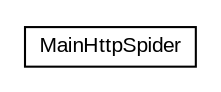 #!/usr/local/bin/dot
#
# Class diagram 
# Generated by UMLGraph version R5_6 (http://www.umlgraph.org/)
#

digraph G {
	edge [fontname="arial",fontsize=10,labelfontname="arial",labelfontsize=10];
	node [fontname="arial",fontsize=10,shape=plaintext];
	nodesep=0.25;
	ranksep=0.5;
	// java_oo.http.MainHttpSpider
	c294 [label=<<table title="java_oo.http.MainHttpSpider" border="0" cellborder="1" cellspacing="0" cellpadding="2" port="p" href="./MainHttpSpider.html">
		<tr><td><table border="0" cellspacing="0" cellpadding="1">
<tr><td align="center" balign="center"> MainHttpSpider </td></tr>
		</table></td></tr>
		</table>>, URL="./MainHttpSpider.html", fontname="arial", fontcolor="black", fontsize=10.0];
}

